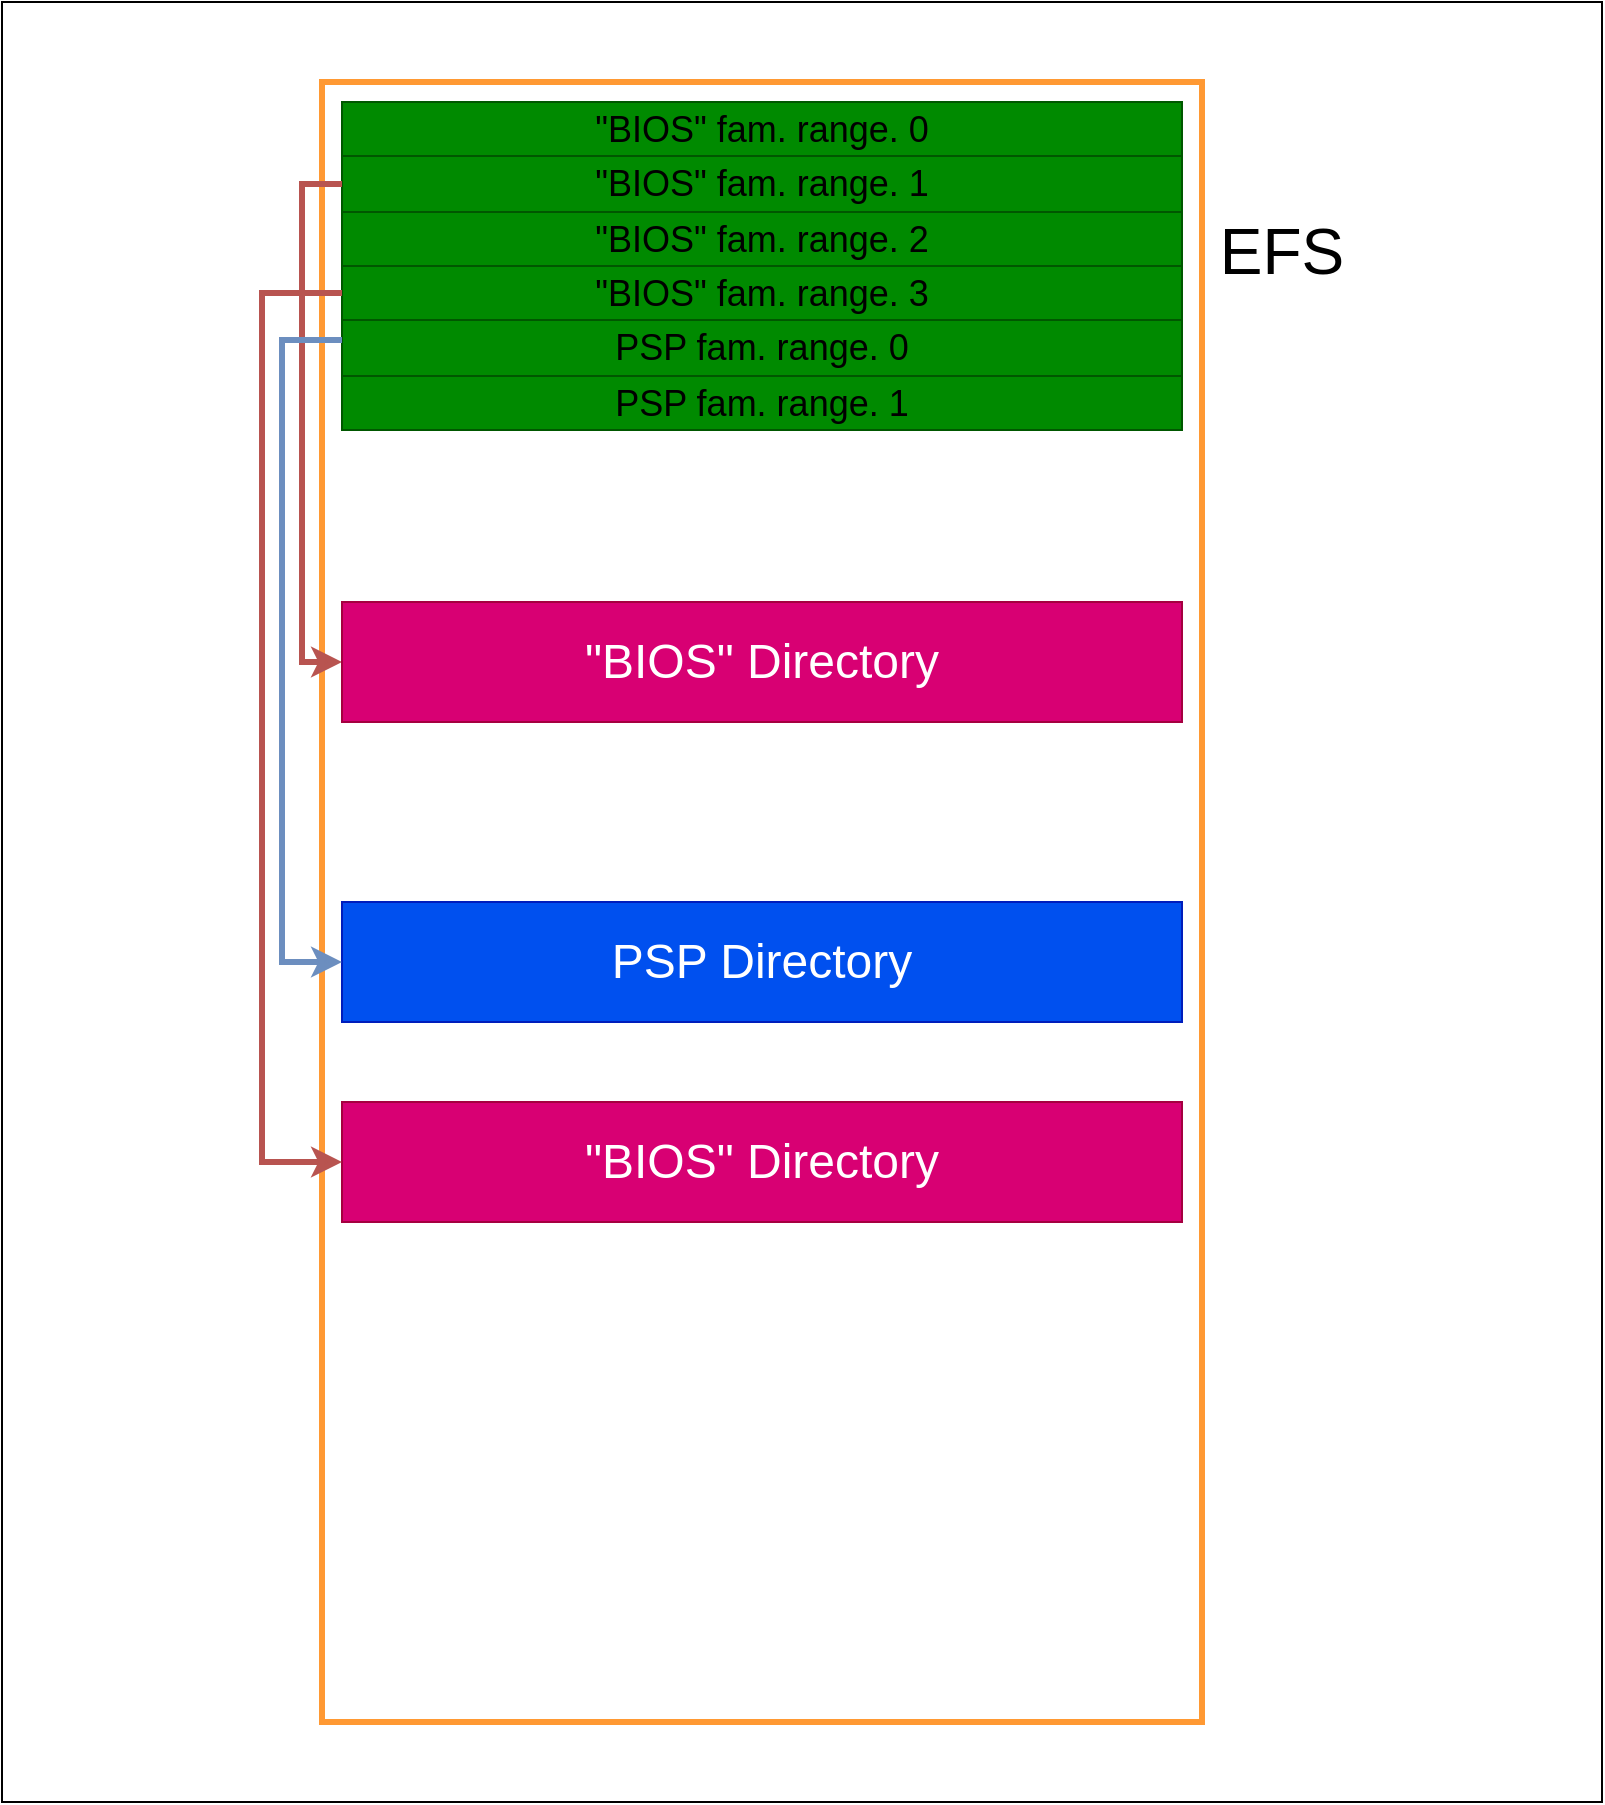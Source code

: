 <mxfile version="24.7.17">
  <diagram name="Page-1" id="fbA-AA6I4ney3sF57xfD">
    <mxGraphModel dx="1283" dy="799" grid="1" gridSize="10" guides="1" tooltips="1" connect="1" arrows="1" fold="1" page="1" pageScale="1" pageWidth="600" pageHeight="400" math="0" shadow="0">
      <root>
        <mxCell id="0" />
        <mxCell id="1" parent="0" />
        <mxCell id="oh378ME8KufRAslLKHL4-36" value="" style="rounded=0;whiteSpace=wrap;html=1;" parent="1" vertex="1">
          <mxGeometry x="-120" y="-40" width="800" height="900" as="geometry" />
        </mxCell>
        <mxCell id="oh378ME8KufRAslLKHL4-1" value="" style="rounded=0;whiteSpace=wrap;html=1;strokeColor=#FF9933;strokeWidth=3;" parent="1" vertex="1">
          <mxGeometry x="40" width="440" height="820" as="geometry" />
        </mxCell>
        <mxCell id="oh378ME8KufRAslLKHL4-16" value="" style="shape=table;startSize=0;container=1;collapsible=0;childLayout=tableLayout;fontSize=14;fillColor=#008a00;fontColor=#ffffff;strokeColor=#005700;" parent="1" vertex="1">
          <mxGeometry x="50" y="10" width="420" height="164" as="geometry" />
        </mxCell>
        <mxCell id="oh378ME8KufRAslLKHL4-17" value="" style="shape=tableRow;horizontal=0;startSize=0;swimlaneHead=0;swimlaneBody=0;strokeColor=inherit;top=0;left=0;bottom=0;right=0;collapsible=0;dropTarget=0;fillColor=none;points=[[0,0.5],[1,0.5]];portConstraint=eastwest;" parent="oh378ME8KufRAslLKHL4-16" vertex="1">
          <mxGeometry width="420" height="27" as="geometry" />
        </mxCell>
        <mxCell id="oh378ME8KufRAslLKHL4-18" value="&quot;BIOS&quot; fam. range. 0" style="shape=partialRectangle;html=1;whiteSpace=wrap;connectable=0;strokeColor=inherit;overflow=hidden;fillColor=none;top=0;left=0;bottom=0;right=0;pointerEvents=1;fontSize=18;" parent="oh378ME8KufRAslLKHL4-17" vertex="1">
          <mxGeometry width="420" height="27" as="geometry">
            <mxRectangle width="420" height="27" as="alternateBounds" />
          </mxGeometry>
        </mxCell>
        <mxCell id="oh378ME8KufRAslLKHL4-19" value="" style="shape=tableRow;horizontal=0;startSize=0;swimlaneHead=0;swimlaneBody=0;strokeColor=inherit;top=0;left=0;bottom=0;right=0;collapsible=0;dropTarget=0;fillColor=none;points=[[0,0.5],[1,0.5]];portConstraint=eastwest;" parent="oh378ME8KufRAslLKHL4-16" vertex="1">
          <mxGeometry y="27" width="420" height="28" as="geometry" />
        </mxCell>
        <mxCell id="oh378ME8KufRAslLKHL4-20" value="&quot;BIOS&quot; fam. range. 1" style="shape=partialRectangle;html=1;whiteSpace=wrap;connectable=0;strokeColor=inherit;overflow=hidden;fillColor=none;top=0;left=0;bottom=0;right=0;pointerEvents=1;fontSize=18;" parent="oh378ME8KufRAslLKHL4-19" vertex="1">
          <mxGeometry width="420" height="28" as="geometry">
            <mxRectangle width="420" height="28" as="alternateBounds" />
          </mxGeometry>
        </mxCell>
        <mxCell id="oh378ME8KufRAslLKHL4-21" value="" style="shape=tableRow;horizontal=0;startSize=0;swimlaneHead=0;swimlaneBody=0;strokeColor=inherit;top=0;left=0;bottom=0;right=0;collapsible=0;dropTarget=0;fillColor=none;points=[[0,0.5],[1,0.5]];portConstraint=eastwest;" parent="oh378ME8KufRAslLKHL4-16" vertex="1">
          <mxGeometry y="55" width="420" height="27" as="geometry" />
        </mxCell>
        <mxCell id="oh378ME8KufRAslLKHL4-22" value="&quot;BIOS&quot; fam. range. 2" style="shape=partialRectangle;html=1;whiteSpace=wrap;connectable=0;strokeColor=inherit;overflow=hidden;fillColor=none;top=0;left=0;bottom=0;right=0;pointerEvents=1;fontSize=18;" parent="oh378ME8KufRAslLKHL4-21" vertex="1">
          <mxGeometry width="420" height="27" as="geometry">
            <mxRectangle width="420" height="27" as="alternateBounds" />
          </mxGeometry>
        </mxCell>
        <mxCell id="oh378ME8KufRAslLKHL4-23" value="" style="shape=tableRow;horizontal=0;startSize=0;swimlaneHead=0;swimlaneBody=0;strokeColor=inherit;top=0;left=0;bottom=0;right=0;collapsible=0;dropTarget=0;fillColor=none;points=[[0,0.5],[1,0.5]];portConstraint=eastwest;" parent="oh378ME8KufRAslLKHL4-16" vertex="1">
          <mxGeometry y="82" width="420" height="27" as="geometry" />
        </mxCell>
        <mxCell id="oh378ME8KufRAslLKHL4-24" value="&quot;BIOS&quot; fam. range. 3" style="shape=partialRectangle;html=1;whiteSpace=wrap;connectable=0;strokeColor=inherit;overflow=hidden;fillColor=none;top=0;left=0;bottom=0;right=0;pointerEvents=1;fontSize=18;" parent="oh378ME8KufRAslLKHL4-23" vertex="1">
          <mxGeometry width="420" height="27" as="geometry">
            <mxRectangle width="420" height="27" as="alternateBounds" />
          </mxGeometry>
        </mxCell>
        <mxCell id="oh378ME8KufRAslLKHL4-25" value="" style="shape=tableRow;horizontal=0;startSize=0;swimlaneHead=0;swimlaneBody=0;strokeColor=inherit;top=0;left=0;bottom=0;right=0;collapsible=0;dropTarget=0;fillColor=none;points=[[0,0.5],[1,0.5]];portConstraint=eastwest;" parent="oh378ME8KufRAslLKHL4-16" vertex="1">
          <mxGeometry y="109" width="420" height="28" as="geometry" />
        </mxCell>
        <mxCell id="oh378ME8KufRAslLKHL4-26" value="PSP fam. range. 0" style="shape=partialRectangle;html=1;whiteSpace=wrap;connectable=0;strokeColor=inherit;overflow=hidden;fillColor=none;top=0;left=0;bottom=0;right=0;pointerEvents=1;fontSize=18;" parent="oh378ME8KufRAslLKHL4-25" vertex="1">
          <mxGeometry width="420" height="28" as="geometry">
            <mxRectangle width="420" height="28" as="alternateBounds" />
          </mxGeometry>
        </mxCell>
        <mxCell id="oh378ME8KufRAslLKHL4-27" value="" style="shape=tableRow;horizontal=0;startSize=0;swimlaneHead=0;swimlaneBody=0;strokeColor=inherit;top=0;left=0;bottom=0;right=0;collapsible=0;dropTarget=0;fillColor=none;points=[[0,0.5],[1,0.5]];portConstraint=eastwest;" parent="oh378ME8KufRAslLKHL4-16" vertex="1">
          <mxGeometry y="137" width="420" height="27" as="geometry" />
        </mxCell>
        <mxCell id="oh378ME8KufRAslLKHL4-28" value="PSP fam. range. 1" style="shape=partialRectangle;html=1;whiteSpace=wrap;connectable=0;strokeColor=inherit;overflow=hidden;fillColor=none;top=0;left=0;bottom=0;right=0;pointerEvents=1;fontSize=18;" parent="oh378ME8KufRAslLKHL4-27" vertex="1">
          <mxGeometry width="420" height="27" as="geometry">
            <mxRectangle width="420" height="27" as="alternateBounds" />
          </mxGeometry>
        </mxCell>
        <mxCell id="oh378ME8KufRAslLKHL4-30" style="edgeStyle=orthogonalEdgeStyle;rounded=0;orthogonalLoop=1;jettySize=auto;html=1;entryX=0;entryY=0.5;entryDx=0;entryDy=0;strokeWidth=3;fillColor=#f8cecc;strokeColor=#b85450;" parent="1" source="oh378ME8KufRAslLKHL4-19" target="oh378ME8KufRAslLKHL4-31" edge="1">
          <mxGeometry relative="1" as="geometry">
            <mxPoint x="-70" y="320" as="targetPoint" />
          </mxGeometry>
        </mxCell>
        <mxCell id="oh378ME8KufRAslLKHL4-31" value="&quot;BIOS&quot; Directory" style="rounded=0;whiteSpace=wrap;html=1;fontSize=24;fillColor=#d80073;fontColor=#ffffff;strokeColor=#A50040;" parent="1" vertex="1">
          <mxGeometry x="50" y="260" width="420" height="60" as="geometry" />
        </mxCell>
        <mxCell id="oh378ME8KufRAslLKHL4-32" value="PSP Directory" style="rounded=0;whiteSpace=wrap;html=1;fontSize=24;fillColor=#0050ef;fontColor=#ffffff;strokeColor=#001DBC;" parent="1" vertex="1">
          <mxGeometry x="50" y="410" width="420" height="60" as="geometry" />
        </mxCell>
        <mxCell id="oh378ME8KufRAslLKHL4-33" style="edgeStyle=orthogonalEdgeStyle;rounded=0;orthogonalLoop=1;jettySize=auto;html=1;entryX=0;entryY=0.5;entryDx=0;entryDy=0;strokeWidth=3;fillColor=#dae8fc;strokeColor=#6c8ebf;" parent="1" source="oh378ME8KufRAslLKHL4-25" target="oh378ME8KufRAslLKHL4-32" edge="1">
          <mxGeometry relative="1" as="geometry">
            <Array as="points">
              <mxPoint x="20" y="129" />
              <mxPoint x="20" y="440" />
            </Array>
          </mxGeometry>
        </mxCell>
        <mxCell id="oh378ME8KufRAslLKHL4-34" value="EFS" style="text;html=1;align=center;verticalAlign=middle;whiteSpace=wrap;rounded=0;fontSize=32;" parent="1" vertex="1">
          <mxGeometry x="490" y="70" width="60" height="30" as="geometry" />
        </mxCell>
        <mxCell id="qzJoFyLOm2UWGvhYHv60-1" value="&quot;BIOS&quot; Directory" style="rounded=0;whiteSpace=wrap;html=1;fontSize=24;fillColor=#d80073;fontColor=#ffffff;strokeColor=#A50040;" vertex="1" parent="1">
          <mxGeometry x="50" y="510" width="420" height="60" as="geometry" />
        </mxCell>
        <mxCell id="qzJoFyLOm2UWGvhYHv60-2" style="edgeStyle=orthogonalEdgeStyle;rounded=0;orthogonalLoop=1;jettySize=auto;html=1;entryX=0;entryY=0.5;entryDx=0;entryDy=0;strokeWidth=3;fillColor=#f8cecc;strokeColor=#b85450;" edge="1" parent="1" source="oh378ME8KufRAslLKHL4-23" target="qzJoFyLOm2UWGvhYHv60-1">
          <mxGeometry relative="1" as="geometry">
            <Array as="points">
              <mxPoint x="10" y="106" />
              <mxPoint x="10" y="540" />
            </Array>
          </mxGeometry>
        </mxCell>
      </root>
    </mxGraphModel>
  </diagram>
</mxfile>
